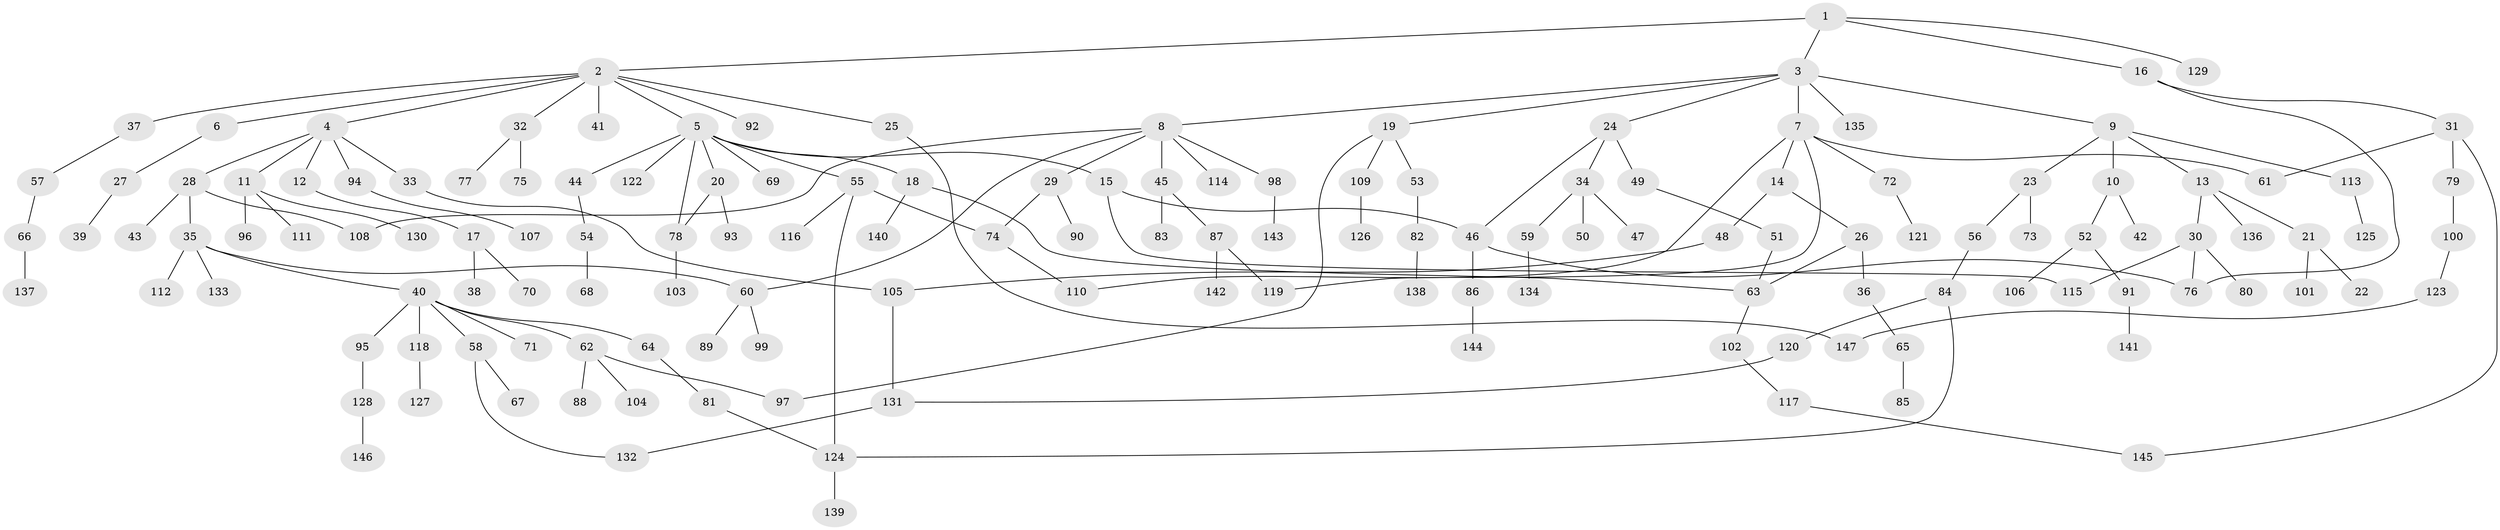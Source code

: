 // Generated by graph-tools (version 1.1) at 2025/10/02/27/25 16:10:55]
// undirected, 147 vertices, 167 edges
graph export_dot {
graph [start="1"]
  node [color=gray90,style=filled];
  1;
  2;
  3;
  4;
  5;
  6;
  7;
  8;
  9;
  10;
  11;
  12;
  13;
  14;
  15;
  16;
  17;
  18;
  19;
  20;
  21;
  22;
  23;
  24;
  25;
  26;
  27;
  28;
  29;
  30;
  31;
  32;
  33;
  34;
  35;
  36;
  37;
  38;
  39;
  40;
  41;
  42;
  43;
  44;
  45;
  46;
  47;
  48;
  49;
  50;
  51;
  52;
  53;
  54;
  55;
  56;
  57;
  58;
  59;
  60;
  61;
  62;
  63;
  64;
  65;
  66;
  67;
  68;
  69;
  70;
  71;
  72;
  73;
  74;
  75;
  76;
  77;
  78;
  79;
  80;
  81;
  82;
  83;
  84;
  85;
  86;
  87;
  88;
  89;
  90;
  91;
  92;
  93;
  94;
  95;
  96;
  97;
  98;
  99;
  100;
  101;
  102;
  103;
  104;
  105;
  106;
  107;
  108;
  109;
  110;
  111;
  112;
  113;
  114;
  115;
  116;
  117;
  118;
  119;
  120;
  121;
  122;
  123;
  124;
  125;
  126;
  127;
  128;
  129;
  130;
  131;
  132;
  133;
  134;
  135;
  136;
  137;
  138;
  139;
  140;
  141;
  142;
  143;
  144;
  145;
  146;
  147;
  1 -- 2;
  1 -- 3;
  1 -- 16;
  1 -- 129;
  2 -- 4;
  2 -- 5;
  2 -- 6;
  2 -- 25;
  2 -- 32;
  2 -- 37;
  2 -- 41;
  2 -- 92;
  3 -- 7;
  3 -- 8;
  3 -- 9;
  3 -- 19;
  3 -- 24;
  3 -- 135;
  4 -- 11;
  4 -- 12;
  4 -- 28;
  4 -- 33;
  4 -- 94;
  5 -- 15;
  5 -- 18;
  5 -- 20;
  5 -- 44;
  5 -- 55;
  5 -- 69;
  5 -- 78;
  5 -- 122;
  6 -- 27;
  7 -- 14;
  7 -- 61;
  7 -- 72;
  7 -- 110;
  7 -- 119;
  8 -- 29;
  8 -- 45;
  8 -- 98;
  8 -- 108;
  8 -- 114;
  8 -- 60;
  9 -- 10;
  9 -- 13;
  9 -- 23;
  9 -- 113;
  10 -- 42;
  10 -- 52;
  11 -- 96;
  11 -- 111;
  11 -- 130;
  12 -- 17;
  13 -- 21;
  13 -- 30;
  13 -- 136;
  14 -- 26;
  14 -- 48;
  15 -- 46;
  15 -- 115;
  16 -- 31;
  16 -- 76;
  17 -- 38;
  17 -- 70;
  18 -- 140;
  18 -- 63;
  19 -- 53;
  19 -- 109;
  19 -- 97;
  20 -- 93;
  20 -- 78;
  21 -- 22;
  21 -- 101;
  23 -- 56;
  23 -- 73;
  24 -- 34;
  24 -- 49;
  24 -- 46;
  25 -- 147;
  26 -- 36;
  26 -- 63;
  27 -- 39;
  28 -- 35;
  28 -- 43;
  28 -- 108;
  29 -- 74;
  29 -- 90;
  30 -- 76;
  30 -- 80;
  30 -- 115;
  31 -- 79;
  31 -- 145;
  31 -- 61;
  32 -- 75;
  32 -- 77;
  33 -- 105;
  34 -- 47;
  34 -- 50;
  34 -- 59;
  35 -- 40;
  35 -- 60;
  35 -- 112;
  35 -- 133;
  36 -- 65;
  37 -- 57;
  40 -- 58;
  40 -- 62;
  40 -- 64;
  40 -- 71;
  40 -- 95;
  40 -- 118;
  44 -- 54;
  45 -- 83;
  45 -- 87;
  46 -- 86;
  46 -- 76;
  48 -- 105;
  49 -- 51;
  51 -- 63;
  52 -- 91;
  52 -- 106;
  53 -- 82;
  54 -- 68;
  55 -- 116;
  55 -- 74;
  55 -- 124;
  56 -- 84;
  57 -- 66;
  58 -- 67;
  58 -- 132;
  59 -- 134;
  60 -- 89;
  60 -- 99;
  62 -- 88;
  62 -- 97;
  62 -- 104;
  63 -- 102;
  64 -- 81;
  65 -- 85;
  66 -- 137;
  72 -- 121;
  74 -- 110;
  78 -- 103;
  79 -- 100;
  81 -- 124;
  82 -- 138;
  84 -- 120;
  84 -- 124;
  86 -- 144;
  87 -- 142;
  87 -- 119;
  91 -- 141;
  94 -- 107;
  95 -- 128;
  98 -- 143;
  100 -- 123;
  102 -- 117;
  105 -- 131;
  109 -- 126;
  113 -- 125;
  117 -- 145;
  118 -- 127;
  120 -- 131;
  123 -- 147;
  124 -- 139;
  128 -- 146;
  131 -- 132;
}
